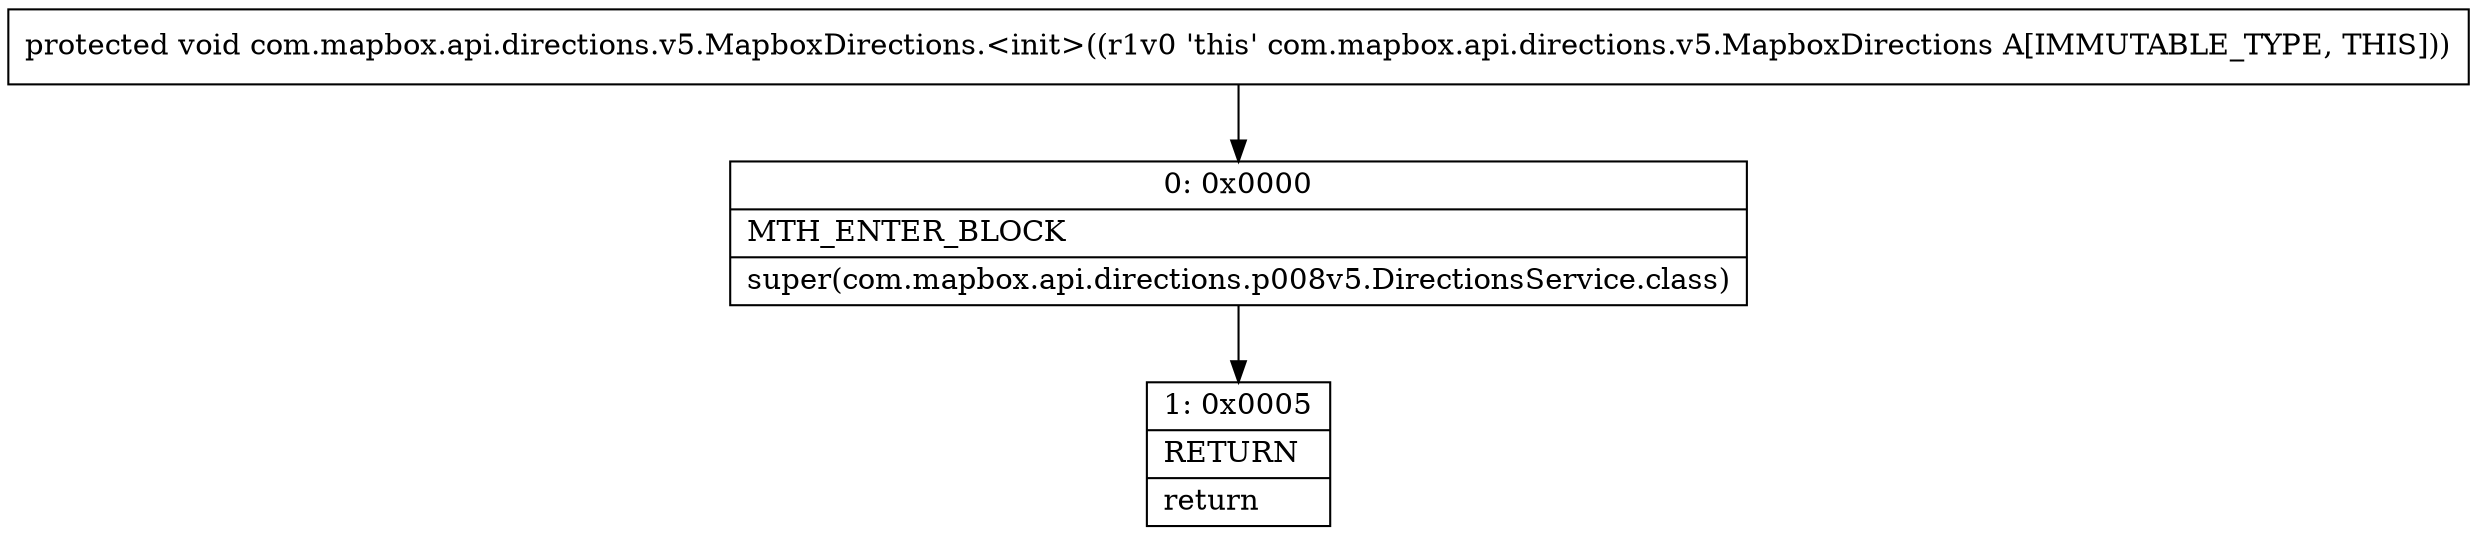 digraph "CFG forcom.mapbox.api.directions.v5.MapboxDirections.\<init\>()V" {
Node_0 [shape=record,label="{0\:\ 0x0000|MTH_ENTER_BLOCK\l|super(com.mapbox.api.directions.p008v5.DirectionsService.class)\l}"];
Node_1 [shape=record,label="{1\:\ 0x0005|RETURN\l|return\l}"];
MethodNode[shape=record,label="{protected void com.mapbox.api.directions.v5.MapboxDirections.\<init\>((r1v0 'this' com.mapbox.api.directions.v5.MapboxDirections A[IMMUTABLE_TYPE, THIS])) }"];
MethodNode -> Node_0;
Node_0 -> Node_1;
}

